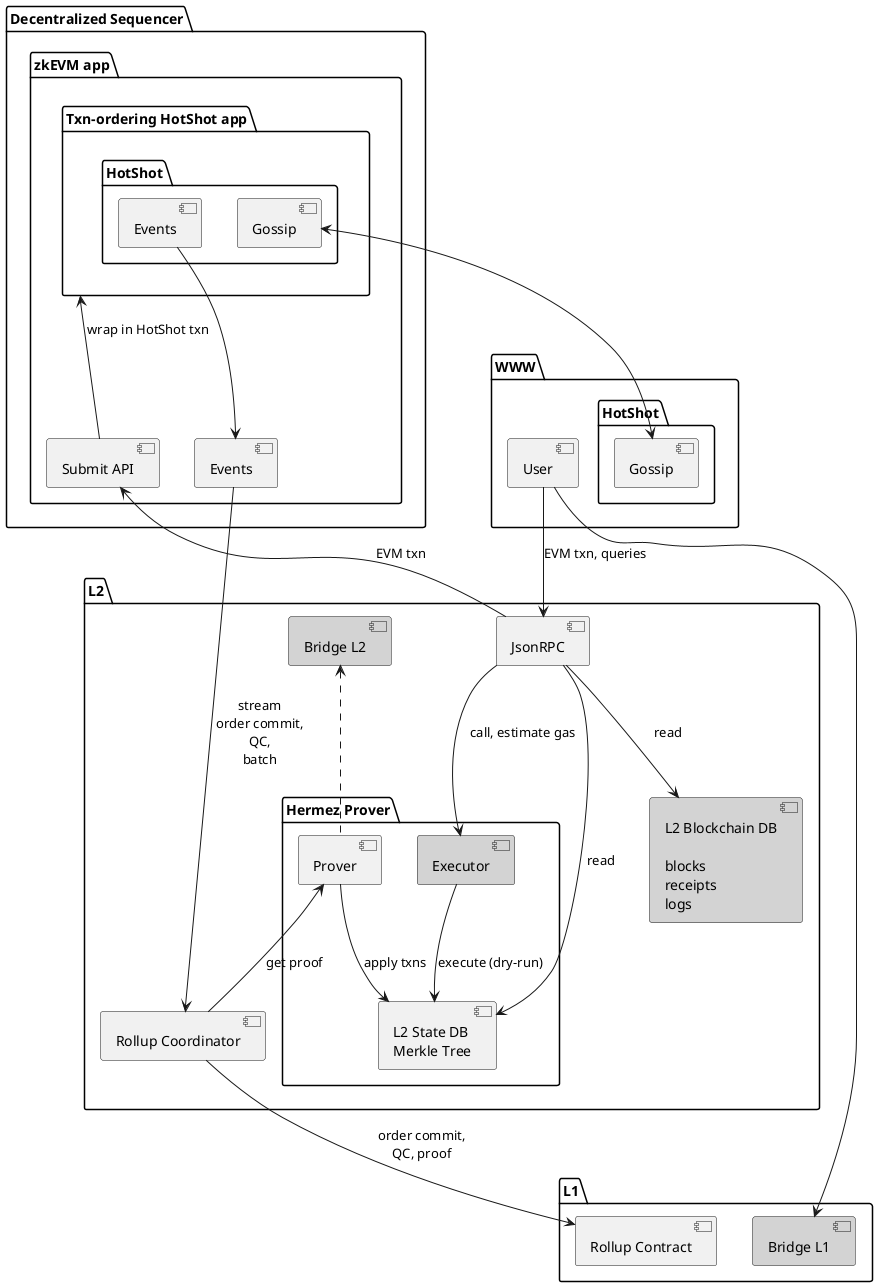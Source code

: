 @startuml
package "WWW" {
  component User
  package "HotShot" as HotShotExternal {
    component "Gossip" as GossipExternal
  }
}

package "Decentralized Sequencer" {
  package "zkEVM app" as zkApp {
    component Events
    component "Submit API" as Submit
    package "Txn-ordering HotShot app" as App {
      package HotShot {
        component "Gossip" as GossipInternal
        component "Events" as HotShotEvents
      }
    }
  }
}

package L2 {
  component JsonRPC
  component L2DB #lightgrey [
    L2 Blockchain DB

    blocks
    receipts
    logs
  ]
  package "Hermez Prover" as HermezProver {
    component Prover
    component Executor #lightgrey
    component Tree [
      L2 State DB
      Merkle Tree
    ]
  }
  component "Bridge L2" as BridgeL2 #lightgrey
  component "Rollup Coordinator" as RollupCoordinator
}


package L1 {
  component Rollup [
    Rollup Contract
  ]
  component "Bridge L1" as BridgeL1 #lightgrey
}

GossipInternal <-down-> GossipExternal
Prover .up.> BridgeL2

User --> JsonRPC: EVM txn, queries
JsonRPC -up-> Submit: EVM txn
JsonRPC --> L2DB: read
JsonRPC --> Tree: read
JsonRPC --> Executor: call, estimate gas

User --> BridgeL1
Submit -up-> App: wrap in HotShot txn
HotShotEvents -down-> Events

Executor --> Tree: execute (dry-run)
Prover --> Tree: apply txns
Events --> RollupCoordinator: stream\norder commit,\nQC,\nbatch
RollupCoordinator -up-> Prover: get proof
RollupCoordinator --> Rollup: order commit,\nQC, proof
@enduml
